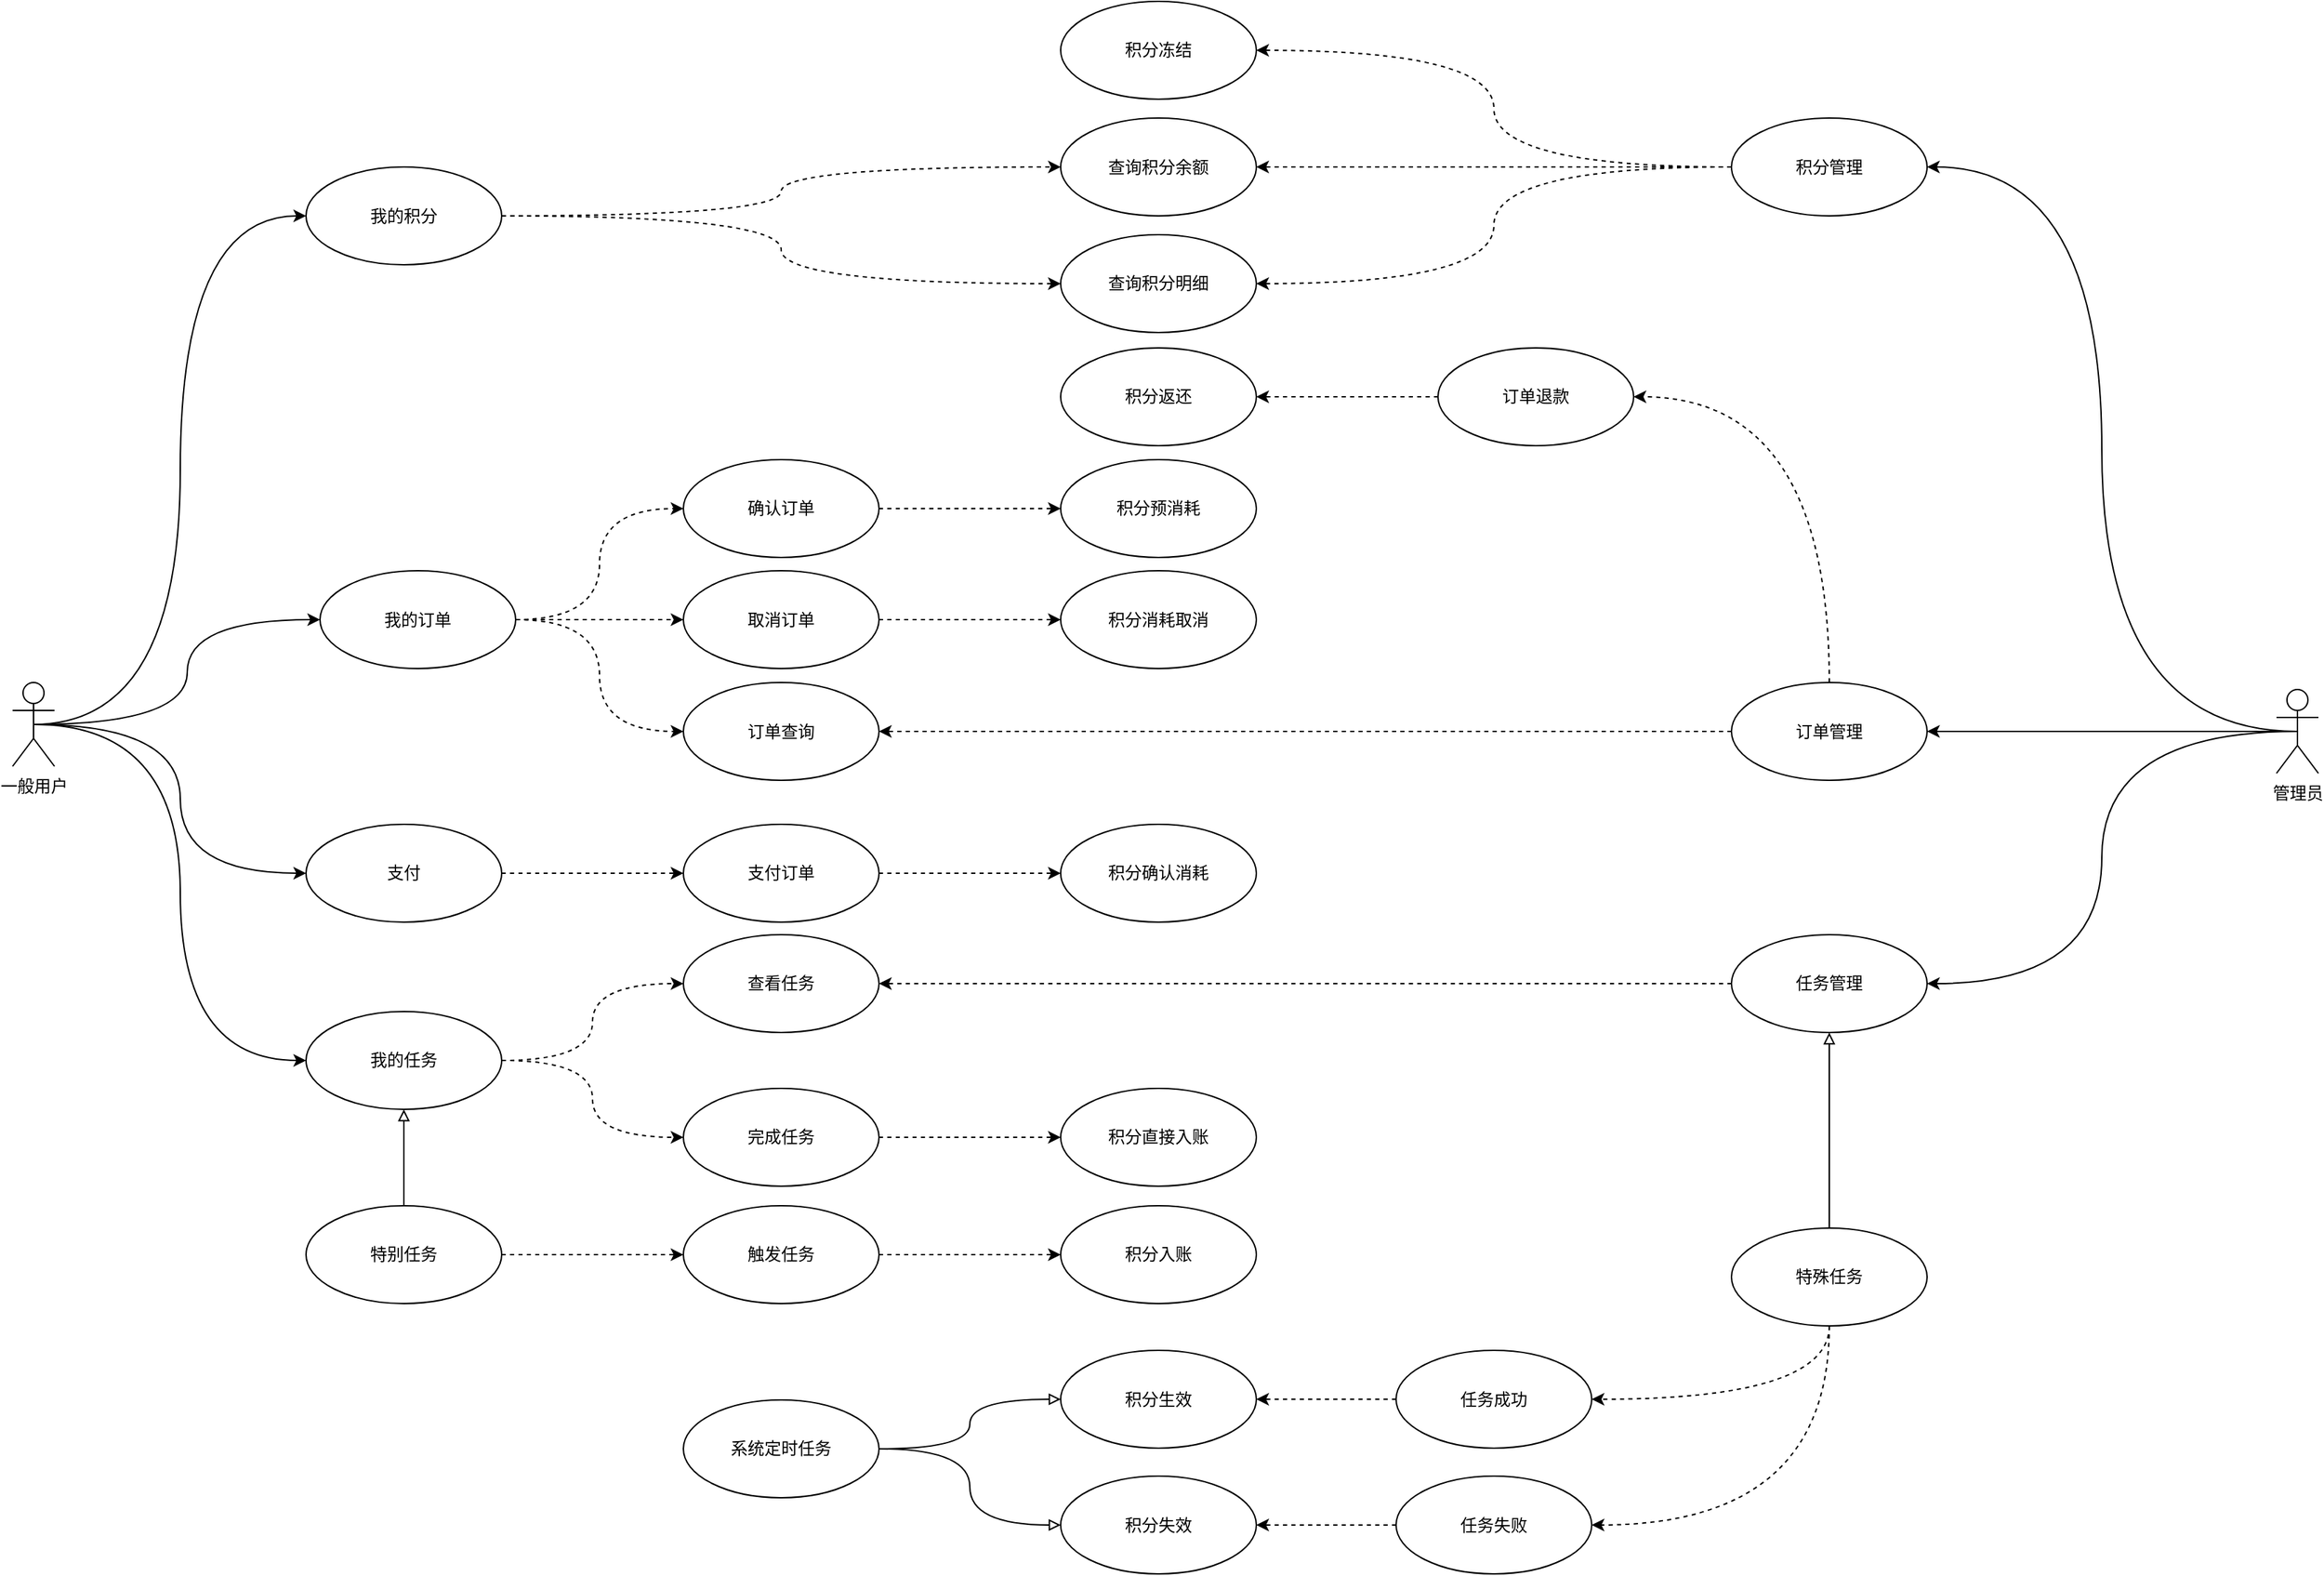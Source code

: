 <mxfile version="12.3.9" type="github" pages="1">
  <diagram id="SW2ZWYa4k1BBShwDUSie" name="第 1 页">
    <mxGraphModel dx="2694" dy="1229" grid="1" gridSize="10" guides="1" tooltips="1" connect="1" arrows="1" fold="1" page="1" pageScale="1" pageWidth="1400" pageHeight="850" math="0" shadow="0">
      <root>
        <mxCell id="0"/>
        <mxCell id="1" parent="0"/>
        <mxCell id="e2E63MVuH42Y2_1gBgpo-25" style="edgeStyle=orthogonalEdgeStyle;curved=1;orthogonalLoop=1;jettySize=auto;html=1;exitX=0.5;exitY=0.5;exitDx=0;exitDy=0;exitPerimeter=0;entryX=1;entryY=0.5;entryDx=0;entryDy=0;endArrow=classic;endFill=1;" edge="1" parent="1" source="k9UrDd0smU3DOVZ3qWHp-37" target="e2E63MVuH42Y2_1gBgpo-21">
          <mxGeometry relative="1" as="geometry"/>
        </mxCell>
        <mxCell id="e2E63MVuH42Y2_1gBgpo-26" style="edgeStyle=orthogonalEdgeStyle;curved=1;orthogonalLoop=1;jettySize=auto;html=1;exitX=0.5;exitY=0.5;exitDx=0;exitDy=0;exitPerimeter=0;entryX=1;entryY=0.5;entryDx=0;entryDy=0;endArrow=classic;endFill=1;" edge="1" parent="1" source="k9UrDd0smU3DOVZ3qWHp-37" target="e2E63MVuH42Y2_1gBgpo-22">
          <mxGeometry relative="1" as="geometry"/>
        </mxCell>
        <mxCell id="e2E63MVuH42Y2_1gBgpo-27" style="edgeStyle=orthogonalEdgeStyle;curved=1;orthogonalLoop=1;jettySize=auto;html=1;exitX=0.5;exitY=0.5;exitDx=0;exitDy=0;exitPerimeter=0;entryX=1;entryY=0.5;entryDx=0;entryDy=0;endArrow=classic;endFill=1;" edge="1" parent="1" source="k9UrDd0smU3DOVZ3qWHp-37" target="e2E63MVuH42Y2_1gBgpo-20">
          <mxGeometry relative="1" as="geometry"/>
        </mxCell>
        <mxCell id="k9UrDd0smU3DOVZ3qWHp-37" value="管理员" style="shape=umlActor;verticalLabelPosition=bottom;labelBackgroundColor=#ffffff;verticalAlign=top;html=1;" parent="1" vertex="1">
          <mxGeometry x="1750" y="934.5" width="30" height="60" as="geometry"/>
        </mxCell>
        <mxCell id="k9UrDd0smU3DOVZ3qWHp-74" value="" style="edgeStyle=orthogonalEdgeStyle;curved=1;orthogonalLoop=1;jettySize=auto;html=1;entryX=0;entryY=0.5;entryDx=0;entryDy=0;exitX=0.5;exitY=0.5;exitDx=0;exitDy=0;exitPerimeter=0;" parent="1" source="k9UrDd0smU3DOVZ3qWHp-43" target="k9UrDd0smU3DOVZ3qWHp-75" edge="1">
          <mxGeometry relative="1" as="geometry">
            <mxPoint x="380" y="1020" as="targetPoint"/>
          </mxGeometry>
        </mxCell>
        <mxCell id="k9UrDd0smU3DOVZ3qWHp-83" style="edgeStyle=orthogonalEdgeStyle;curved=1;orthogonalLoop=1;jettySize=auto;html=1;exitX=0.5;exitY=0.5;exitDx=0;exitDy=0;exitPerimeter=0;entryX=0;entryY=0.5;entryDx=0;entryDy=0;" parent="1" source="k9UrDd0smU3DOVZ3qWHp-43" target="k9UrDd0smU3DOVZ3qWHp-46" edge="1">
          <mxGeometry relative="1" as="geometry"/>
        </mxCell>
        <mxCell id="k9UrDd0smU3DOVZ3qWHp-84" style="edgeStyle=orthogonalEdgeStyle;curved=1;orthogonalLoop=1;jettySize=auto;html=1;exitX=0.5;exitY=0.5;exitDx=0;exitDy=0;exitPerimeter=0;entryX=0;entryY=0.5;entryDx=0;entryDy=0;" parent="1" source="k9UrDd0smU3DOVZ3qWHp-43" target="k9UrDd0smU3DOVZ3qWHp-44" edge="1">
          <mxGeometry relative="1" as="geometry"/>
        </mxCell>
        <mxCell id="k9UrDd0smU3DOVZ3qWHp-90" style="edgeStyle=orthogonalEdgeStyle;curved=1;orthogonalLoop=1;jettySize=auto;html=1;exitX=0.5;exitY=0.5;exitDx=0;exitDy=0;exitPerimeter=0;entryX=0;entryY=0.5;entryDx=0;entryDy=0;" parent="1" source="k9UrDd0smU3DOVZ3qWHp-43" target="k9UrDd0smU3DOVZ3qWHp-89" edge="1">
          <mxGeometry relative="1" as="geometry"/>
        </mxCell>
        <mxCell id="k9UrDd0smU3DOVZ3qWHp-43" value="一般用户" style="shape=umlActor;verticalLabelPosition=bottom;labelBackgroundColor=#ffffff;verticalAlign=top;html=1;" parent="1" vertex="1">
          <mxGeometry x="130" y="929.5" width="30" height="60" as="geometry"/>
        </mxCell>
        <mxCell id="k9UrDd0smU3DOVZ3qWHp-53" style="edgeStyle=orthogonalEdgeStyle;curved=1;orthogonalLoop=1;jettySize=auto;html=1;exitX=1;exitY=0.5;exitDx=0;exitDy=0;entryX=0;entryY=0.5;entryDx=0;entryDy=0;dashed=1;" parent="1" source="k9UrDd0smU3DOVZ3qWHp-44" target="k9UrDd0smU3DOVZ3qWHp-50" edge="1">
          <mxGeometry relative="1" as="geometry"/>
        </mxCell>
        <mxCell id="k9UrDd0smU3DOVZ3qWHp-54" style="edgeStyle=orthogonalEdgeStyle;curved=1;orthogonalLoop=1;jettySize=auto;html=1;exitX=1;exitY=0.5;exitDx=0;exitDy=0;entryX=0;entryY=0.5;entryDx=0;entryDy=0;dashed=1;" parent="1" source="k9UrDd0smU3DOVZ3qWHp-44" target="k9UrDd0smU3DOVZ3qWHp-52" edge="1">
          <mxGeometry relative="1" as="geometry"/>
        </mxCell>
        <mxCell id="k9UrDd0smU3DOVZ3qWHp-44" value="我的积分" style="ellipse;whiteSpace=wrap;html=1;" parent="1" vertex="1">
          <mxGeometry x="340" y="560.5" width="140" height="70" as="geometry"/>
        </mxCell>
        <mxCell id="k9UrDd0smU3DOVZ3qWHp-66" style="edgeStyle=orthogonalEdgeStyle;curved=1;orthogonalLoop=1;jettySize=auto;html=1;exitX=1;exitY=0.5;exitDx=0;exitDy=0;entryX=0;entryY=0.5;entryDx=0;entryDy=0;dashed=1;" parent="1" source="k9UrDd0smU3DOVZ3qWHp-46" target="k9UrDd0smU3DOVZ3qWHp-64" edge="1">
          <mxGeometry relative="1" as="geometry"/>
        </mxCell>
        <mxCell id="k9UrDd0smU3DOVZ3qWHp-67" style="edgeStyle=orthogonalEdgeStyle;curved=1;orthogonalLoop=1;jettySize=auto;html=1;exitX=1;exitY=0.5;exitDx=0;exitDy=0;entryX=0;entryY=0.5;entryDx=0;entryDy=0;dashed=1;" parent="1" source="k9UrDd0smU3DOVZ3qWHp-46" target="k9UrDd0smU3DOVZ3qWHp-65" edge="1">
          <mxGeometry relative="1" as="geometry"/>
        </mxCell>
        <mxCell id="k9UrDd0smU3DOVZ3qWHp-46" value="我的任务" style="ellipse;whiteSpace=wrap;html=1;" parent="1" vertex="1">
          <mxGeometry x="340" y="1165" width="140" height="70" as="geometry"/>
        </mxCell>
        <mxCell id="k9UrDd0smU3DOVZ3qWHp-50" value="查询积分余额" style="ellipse;whiteSpace=wrap;html=1;" parent="1" vertex="1">
          <mxGeometry x="880" y="525.5" width="140" height="70" as="geometry"/>
        </mxCell>
        <mxCell id="k9UrDd0smU3DOVZ3qWHp-52" value="查询积分明细" style="ellipse;whiteSpace=wrap;html=1;" parent="1" vertex="1">
          <mxGeometry x="880" y="609" width="140" height="70" as="geometry"/>
        </mxCell>
        <mxCell id="k9UrDd0smU3DOVZ3qWHp-107" style="edgeStyle=orthogonalEdgeStyle;curved=1;orthogonalLoop=1;jettySize=auto;html=1;exitX=1;exitY=0.5;exitDx=0;exitDy=0;entryX=0;entryY=0.5;entryDx=0;entryDy=0;dashed=1;endArrow=classic;endFill=1;" parent="1" source="k9UrDd0smU3DOVZ3qWHp-59" target="k9UrDd0smU3DOVZ3qWHp-98" edge="1">
          <mxGeometry relative="1" as="geometry"/>
        </mxCell>
        <mxCell id="k9UrDd0smU3DOVZ3qWHp-59" value="支付订单" style="ellipse;whiteSpace=wrap;html=1;" parent="1" vertex="1">
          <mxGeometry x="610" y="1031" width="140" height="70" as="geometry"/>
        </mxCell>
        <mxCell id="k9UrDd0smU3DOVZ3qWHp-62" value="订单查询" style="ellipse;whiteSpace=wrap;html=1;" parent="1" vertex="1">
          <mxGeometry x="610" y="929.5" width="140" height="70" as="geometry"/>
        </mxCell>
        <mxCell id="k9UrDd0smU3DOVZ3qWHp-64" value="查看任务" style="ellipse;whiteSpace=wrap;html=1;" parent="1" vertex="1">
          <mxGeometry x="610" y="1110" width="140" height="70" as="geometry"/>
        </mxCell>
        <mxCell id="e2E63MVuH42Y2_1gBgpo-2" style="edgeStyle=orthogonalEdgeStyle;curved=1;orthogonalLoop=1;jettySize=auto;html=1;exitX=1;exitY=0.5;exitDx=0;exitDy=0;entryX=0;entryY=0.5;entryDx=0;entryDy=0;dashed=1;endArrow=classic;endFill=1;" edge="1" parent="1" source="k9UrDd0smU3DOVZ3qWHp-65" target="e2E63MVuH42Y2_1gBgpo-1">
          <mxGeometry relative="1" as="geometry"/>
        </mxCell>
        <mxCell id="k9UrDd0smU3DOVZ3qWHp-65" value="完成任务" style="ellipse;whiteSpace=wrap;html=1;" parent="1" vertex="1">
          <mxGeometry x="610" y="1220" width="140" height="70" as="geometry"/>
        </mxCell>
        <mxCell id="k9UrDd0smU3DOVZ3qWHp-76" style="edgeStyle=orthogonalEdgeStyle;curved=1;orthogonalLoop=1;jettySize=auto;html=1;exitX=1;exitY=0.5;exitDx=0;exitDy=0;entryX=0;entryY=0.5;entryDx=0;entryDy=0;dashed=1;" parent="1" source="k9UrDd0smU3DOVZ3qWHp-75" target="k9UrDd0smU3DOVZ3qWHp-62" edge="1">
          <mxGeometry relative="1" as="geometry"/>
        </mxCell>
        <mxCell id="k9UrDd0smU3DOVZ3qWHp-78" style="edgeStyle=orthogonalEdgeStyle;curved=1;orthogonalLoop=1;jettySize=auto;html=1;exitX=1;exitY=0.5;exitDx=0;exitDy=0;entryX=0;entryY=0.5;entryDx=0;entryDy=0;dashed=1;" parent="1" source="k9UrDd0smU3DOVZ3qWHp-89" target="k9UrDd0smU3DOVZ3qWHp-59" edge="1">
          <mxGeometry relative="1" as="geometry"/>
        </mxCell>
        <mxCell id="k9UrDd0smU3DOVZ3qWHp-81" style="edgeStyle=orthogonalEdgeStyle;curved=1;orthogonalLoop=1;jettySize=auto;html=1;exitX=1;exitY=0.5;exitDx=0;exitDy=0;entryX=0;entryY=0.5;entryDx=0;entryDy=0;dashed=1;" parent="1" source="k9UrDd0smU3DOVZ3qWHp-75" target="k9UrDd0smU3DOVZ3qWHp-80" edge="1">
          <mxGeometry relative="1" as="geometry"/>
        </mxCell>
        <mxCell id="k9UrDd0smU3DOVZ3qWHp-108" style="edgeStyle=orthogonalEdgeStyle;curved=1;orthogonalLoop=1;jettySize=auto;html=1;exitX=1;exitY=0.5;exitDx=0;exitDy=0;entryX=0;entryY=0.5;entryDx=0;entryDy=0;dashed=1;endArrow=classic;endFill=1;" parent="1" source="k9UrDd0smU3DOVZ3qWHp-75" target="k9UrDd0smU3DOVZ3qWHp-105" edge="1">
          <mxGeometry relative="1" as="geometry"/>
        </mxCell>
        <mxCell id="k9UrDd0smU3DOVZ3qWHp-75" value="我的订单" style="ellipse;whiteSpace=wrap;html=1;" parent="1" vertex="1">
          <mxGeometry x="350" y="849.5" width="140" height="70" as="geometry"/>
        </mxCell>
        <mxCell id="k9UrDd0smU3DOVZ3qWHp-97" style="edgeStyle=orthogonalEdgeStyle;curved=1;orthogonalLoop=1;jettySize=auto;html=1;exitX=1;exitY=0.5;exitDx=0;exitDy=0;dashed=1;" parent="1" source="k9UrDd0smU3DOVZ3qWHp-80" target="k9UrDd0smU3DOVZ3qWHp-96" edge="1">
          <mxGeometry relative="1" as="geometry"/>
        </mxCell>
        <mxCell id="k9UrDd0smU3DOVZ3qWHp-80" value="取消订单" style="ellipse;whiteSpace=wrap;html=1;" parent="1" vertex="1">
          <mxGeometry x="610" y="849.5" width="140" height="70" as="geometry"/>
        </mxCell>
        <mxCell id="k9UrDd0smU3DOVZ3qWHp-89" value="支付" style="ellipse;whiteSpace=wrap;html=1;" parent="1" vertex="1">
          <mxGeometry x="340" y="1031" width="140" height="70" as="geometry"/>
        </mxCell>
        <mxCell id="k9UrDd0smU3DOVZ3qWHp-91" value="积分预消耗" style="ellipse;whiteSpace=wrap;html=1;" parent="1" vertex="1">
          <mxGeometry x="880" y="770" width="140" height="70" as="geometry"/>
        </mxCell>
        <mxCell id="k9UrDd0smU3DOVZ3qWHp-96" value="积分消耗取消" style="ellipse;whiteSpace=wrap;html=1;" parent="1" vertex="1">
          <mxGeometry x="880" y="849.5" width="140" height="70" as="geometry"/>
        </mxCell>
        <mxCell id="k9UrDd0smU3DOVZ3qWHp-98" value="积分确认消耗" style="ellipse;whiteSpace=wrap;html=1;" parent="1" vertex="1">
          <mxGeometry x="880" y="1031" width="140" height="70" as="geometry"/>
        </mxCell>
        <mxCell id="e2E63MVuH42Y2_1gBgpo-8" style="edgeStyle=orthogonalEdgeStyle;curved=1;orthogonalLoop=1;jettySize=auto;html=1;exitX=1;exitY=0.5;exitDx=0;exitDy=0;entryX=0;entryY=0.5;entryDx=0;entryDy=0;dashed=1;endArrow=classic;endFill=1;" edge="1" parent="1" source="e2E63MVuH42Y2_1gBgpo-13" target="e2E63MVuH42Y2_1gBgpo-5">
          <mxGeometry relative="1" as="geometry"/>
        </mxCell>
        <mxCell id="e2E63MVuH42Y2_1gBgpo-9" style="edgeStyle=orthogonalEdgeStyle;curved=1;orthogonalLoop=1;jettySize=auto;html=1;exitX=0;exitY=0.5;exitDx=0;exitDy=0;entryX=1;entryY=0.5;entryDx=0;entryDy=0;dashed=1;endArrow=classic;endFill=1;" edge="1" parent="1" source="k9UrDd0smU3DOVZ3qWHp-99" target="e2E63MVuH42Y2_1gBgpo-6">
          <mxGeometry relative="1" as="geometry"/>
        </mxCell>
        <mxCell id="k9UrDd0smU3DOVZ3qWHp-99" value="任务成功" style="ellipse;whiteSpace=wrap;html=1;" parent="1" vertex="1">
          <mxGeometry x="1120" y="1407.5" width="140" height="70" as="geometry"/>
        </mxCell>
        <mxCell id="k9UrDd0smU3DOVZ3qWHp-106" style="edgeStyle=orthogonalEdgeStyle;curved=1;orthogonalLoop=1;jettySize=auto;html=1;exitX=1;exitY=0.5;exitDx=0;exitDy=0;entryX=0;entryY=0.5;entryDx=0;entryDy=0;dashed=1;endArrow=classic;endFill=1;" parent="1" source="k9UrDd0smU3DOVZ3qWHp-105" target="k9UrDd0smU3DOVZ3qWHp-91" edge="1">
          <mxGeometry relative="1" as="geometry"/>
        </mxCell>
        <mxCell id="k9UrDd0smU3DOVZ3qWHp-105" value="确认订单" style="ellipse;whiteSpace=wrap;html=1;" parent="1" vertex="1">
          <mxGeometry x="610" y="770" width="140" height="70" as="geometry"/>
        </mxCell>
        <mxCell id="e2E63MVuH42Y2_1gBgpo-1" value="积分直接入账" style="ellipse;whiteSpace=wrap;html=1;" vertex="1" parent="1">
          <mxGeometry x="880" y="1220" width="140" height="70" as="geometry"/>
        </mxCell>
        <mxCell id="e2E63MVuH42Y2_1gBgpo-4" style="edgeStyle=orthogonalEdgeStyle;curved=1;orthogonalLoop=1;jettySize=auto;html=1;exitX=0.5;exitY=0;exitDx=0;exitDy=0;entryX=0.5;entryY=1;entryDx=0;entryDy=0;endArrow=block;endFill=0;" edge="1" parent="1" source="e2E63MVuH42Y2_1gBgpo-3" target="k9UrDd0smU3DOVZ3qWHp-46">
          <mxGeometry relative="1" as="geometry"/>
        </mxCell>
        <mxCell id="e2E63MVuH42Y2_1gBgpo-14" style="edgeStyle=orthogonalEdgeStyle;curved=1;orthogonalLoop=1;jettySize=auto;html=1;exitX=1;exitY=0.5;exitDx=0;exitDy=0;entryX=0;entryY=0.5;entryDx=0;entryDy=0;dashed=1;endArrow=classic;endFill=1;" edge="1" parent="1" source="e2E63MVuH42Y2_1gBgpo-3" target="e2E63MVuH42Y2_1gBgpo-13">
          <mxGeometry relative="1" as="geometry"/>
        </mxCell>
        <mxCell id="e2E63MVuH42Y2_1gBgpo-3" value="特别任务" style="ellipse;whiteSpace=wrap;html=1;" vertex="1" parent="1">
          <mxGeometry x="340" y="1304" width="140" height="70" as="geometry"/>
        </mxCell>
        <mxCell id="e2E63MVuH42Y2_1gBgpo-5" value="积分入账" style="ellipse;whiteSpace=wrap;html=1;" vertex="1" parent="1">
          <mxGeometry x="880" y="1304" width="140" height="70" as="geometry"/>
        </mxCell>
        <mxCell id="e2E63MVuH42Y2_1gBgpo-6" value="积分生效" style="ellipse;whiteSpace=wrap;html=1;" vertex="1" parent="1">
          <mxGeometry x="880" y="1407.5" width="140" height="70" as="geometry"/>
        </mxCell>
        <mxCell id="e2E63MVuH42Y2_1gBgpo-13" value="触发任务" style="ellipse;whiteSpace=wrap;html=1;" vertex="1" parent="1">
          <mxGeometry x="610" y="1304" width="140" height="70" as="geometry"/>
        </mxCell>
        <mxCell id="e2E63MVuH42Y2_1gBgpo-15" style="edgeStyle=orthogonalEdgeStyle;curved=1;orthogonalLoop=1;jettySize=auto;html=1;exitX=0;exitY=0.5;exitDx=0;exitDy=0;entryX=1;entryY=0.5;entryDx=0;entryDy=0;dashed=1;endArrow=classic;endFill=1;" edge="1" source="e2E63MVuH42Y2_1gBgpo-16" target="e2E63MVuH42Y2_1gBgpo-17" parent="1">
          <mxGeometry relative="1" as="geometry"/>
        </mxCell>
        <mxCell id="e2E63MVuH42Y2_1gBgpo-16" value="任务失败" style="ellipse;whiteSpace=wrap;html=1;" vertex="1" parent="1">
          <mxGeometry x="1120" y="1497.5" width="140" height="70" as="geometry"/>
        </mxCell>
        <mxCell id="e2E63MVuH42Y2_1gBgpo-17" value="积分失效" style="ellipse;whiteSpace=wrap;html=1;" vertex="1" parent="1">
          <mxGeometry x="880" y="1497.5" width="140" height="70" as="geometry"/>
        </mxCell>
        <mxCell id="e2E63MVuH42Y2_1gBgpo-30" style="edgeStyle=orthogonalEdgeStyle;curved=1;orthogonalLoop=1;jettySize=auto;html=1;exitX=0;exitY=0.5;exitDx=0;exitDy=0;entryX=1;entryY=0.5;entryDx=0;entryDy=0;dashed=1;endArrow=classic;endFill=1;" edge="1" parent="1" source="e2E63MVuH42Y2_1gBgpo-20" target="k9UrDd0smU3DOVZ3qWHp-64">
          <mxGeometry relative="1" as="geometry"/>
        </mxCell>
        <mxCell id="e2E63MVuH42Y2_1gBgpo-31" style="edgeStyle=orthogonalEdgeStyle;curved=1;orthogonalLoop=1;jettySize=auto;html=1;entryX=1;entryY=0.5;entryDx=0;entryDy=0;dashed=1;endArrow=classic;endFill=1;exitX=0.5;exitY=1;exitDx=0;exitDy=0;" edge="1" parent="1" source="e2E63MVuH42Y2_1gBgpo-44" target="k9UrDd0smU3DOVZ3qWHp-99">
          <mxGeometry relative="1" as="geometry">
            <mxPoint x="1430" y="1310" as="sourcePoint"/>
          </mxGeometry>
        </mxCell>
        <mxCell id="e2E63MVuH42Y2_1gBgpo-32" style="edgeStyle=orthogonalEdgeStyle;curved=1;orthogonalLoop=1;jettySize=auto;html=1;exitX=0.5;exitY=1;exitDx=0;exitDy=0;entryX=1;entryY=0.5;entryDx=0;entryDy=0;dashed=1;endArrow=classic;endFill=1;" edge="1" parent="1" source="e2E63MVuH42Y2_1gBgpo-44" target="e2E63MVuH42Y2_1gBgpo-16">
          <mxGeometry relative="1" as="geometry"/>
        </mxCell>
        <mxCell id="e2E63MVuH42Y2_1gBgpo-20" value="任务管理" style="ellipse;whiteSpace=wrap;html=1;" vertex="1" parent="1">
          <mxGeometry x="1360" y="1110" width="140" height="70" as="geometry"/>
        </mxCell>
        <mxCell id="e2E63MVuH42Y2_1gBgpo-39" style="edgeStyle=orthogonalEdgeStyle;curved=1;orthogonalLoop=1;jettySize=auto;html=1;exitX=0;exitY=0.5;exitDx=0;exitDy=0;entryX=1;entryY=0.5;entryDx=0;entryDy=0;dashed=1;endArrow=classic;endFill=1;" edge="1" parent="1" source="e2E63MVuH42Y2_1gBgpo-21" target="k9UrDd0smU3DOVZ3qWHp-50">
          <mxGeometry relative="1" as="geometry"/>
        </mxCell>
        <mxCell id="e2E63MVuH42Y2_1gBgpo-40" style="edgeStyle=orthogonalEdgeStyle;curved=1;orthogonalLoop=1;jettySize=auto;html=1;exitX=0;exitY=0.5;exitDx=0;exitDy=0;entryX=1;entryY=0.5;entryDx=0;entryDy=0;dashed=1;endArrow=classic;endFill=1;" edge="1" parent="1" source="e2E63MVuH42Y2_1gBgpo-21" target="k9UrDd0smU3DOVZ3qWHp-52">
          <mxGeometry relative="1" as="geometry"/>
        </mxCell>
        <mxCell id="e2E63MVuH42Y2_1gBgpo-42" style="edgeStyle=orthogonalEdgeStyle;curved=1;orthogonalLoop=1;jettySize=auto;html=1;exitX=0;exitY=0.5;exitDx=0;exitDy=0;entryX=1;entryY=0.5;entryDx=0;entryDy=0;dashed=1;endArrow=classic;endFill=1;" edge="1" parent="1" source="e2E63MVuH42Y2_1gBgpo-21" target="e2E63MVuH42Y2_1gBgpo-41">
          <mxGeometry relative="1" as="geometry"/>
        </mxCell>
        <mxCell id="e2E63MVuH42Y2_1gBgpo-21" value="积分管理" style="ellipse;whiteSpace=wrap;html=1;" vertex="1" parent="1">
          <mxGeometry x="1360" y="525.5" width="140" height="70" as="geometry"/>
        </mxCell>
        <mxCell id="e2E63MVuH42Y2_1gBgpo-33" style="edgeStyle=orthogonalEdgeStyle;curved=1;orthogonalLoop=1;jettySize=auto;html=1;exitX=0;exitY=0.5;exitDx=0;exitDy=0;entryX=1;entryY=0.5;entryDx=0;entryDy=0;dashed=1;endArrow=classic;endFill=1;" edge="1" parent="1" source="e2E63MVuH42Y2_1gBgpo-22" target="k9UrDd0smU3DOVZ3qWHp-62">
          <mxGeometry relative="1" as="geometry"/>
        </mxCell>
        <mxCell id="e2E63MVuH42Y2_1gBgpo-35" style="edgeStyle=orthogonalEdgeStyle;curved=1;orthogonalLoop=1;jettySize=auto;html=1;exitX=0.5;exitY=0;exitDx=0;exitDy=0;entryX=1;entryY=0.5;entryDx=0;entryDy=0;dashed=1;endArrow=classic;endFill=1;" edge="1" parent="1" source="e2E63MVuH42Y2_1gBgpo-22" target="e2E63MVuH42Y2_1gBgpo-34">
          <mxGeometry relative="1" as="geometry"/>
        </mxCell>
        <mxCell id="e2E63MVuH42Y2_1gBgpo-22" value="订单管理" style="ellipse;whiteSpace=wrap;html=1;" vertex="1" parent="1">
          <mxGeometry x="1360" y="929.5" width="140" height="70" as="geometry"/>
        </mxCell>
        <mxCell id="e2E63MVuH42Y2_1gBgpo-37" style="edgeStyle=orthogonalEdgeStyle;curved=1;orthogonalLoop=1;jettySize=auto;html=1;exitX=0;exitY=0.5;exitDx=0;exitDy=0;dashed=1;endArrow=classic;endFill=1;entryX=1;entryY=0.5;entryDx=0;entryDy=0;" edge="1" parent="1" source="e2E63MVuH42Y2_1gBgpo-34" target="e2E63MVuH42Y2_1gBgpo-38">
          <mxGeometry relative="1" as="geometry">
            <mxPoint x="1020" y="930" as="targetPoint"/>
          </mxGeometry>
        </mxCell>
        <mxCell id="e2E63MVuH42Y2_1gBgpo-34" value="订单退款" style="ellipse;whiteSpace=wrap;html=1;" vertex="1" parent="1">
          <mxGeometry x="1150" y="690" width="140" height="70" as="geometry"/>
        </mxCell>
        <mxCell id="e2E63MVuH42Y2_1gBgpo-38" value="积分返还" style="ellipse;whiteSpace=wrap;html=1;" vertex="1" parent="1">
          <mxGeometry x="880" y="690" width="140" height="70" as="geometry"/>
        </mxCell>
        <mxCell id="e2E63MVuH42Y2_1gBgpo-41" value="积分冻结" style="ellipse;whiteSpace=wrap;html=1;" vertex="1" parent="1">
          <mxGeometry x="880" y="442" width="140" height="70" as="geometry"/>
        </mxCell>
        <mxCell id="e2E63MVuH42Y2_1gBgpo-45" style="edgeStyle=orthogonalEdgeStyle;curved=1;orthogonalLoop=1;jettySize=auto;html=1;exitX=0.5;exitY=0;exitDx=0;exitDy=0;entryX=0.5;entryY=1;entryDx=0;entryDy=0;endArrow=block;endFill=0;" edge="1" parent="1" source="e2E63MVuH42Y2_1gBgpo-44" target="e2E63MVuH42Y2_1gBgpo-20">
          <mxGeometry relative="1" as="geometry"/>
        </mxCell>
        <mxCell id="e2E63MVuH42Y2_1gBgpo-44" value="特殊任务" style="ellipse;whiteSpace=wrap;html=1;" vertex="1" parent="1">
          <mxGeometry x="1360" y="1320" width="140" height="70" as="geometry"/>
        </mxCell>
        <mxCell id="e2E63MVuH42Y2_1gBgpo-48" style="edgeStyle=orthogonalEdgeStyle;curved=1;orthogonalLoop=1;jettySize=auto;html=1;exitX=1;exitY=0.5;exitDx=0;exitDy=0;endArrow=block;endFill=0;" edge="1" parent="1" source="e2E63MVuH42Y2_1gBgpo-47" target="e2E63MVuH42Y2_1gBgpo-6">
          <mxGeometry relative="1" as="geometry"/>
        </mxCell>
        <mxCell id="e2E63MVuH42Y2_1gBgpo-49" style="edgeStyle=orthogonalEdgeStyle;curved=1;orthogonalLoop=1;jettySize=auto;html=1;exitX=1;exitY=0.5;exitDx=0;exitDy=0;entryX=0;entryY=0.5;entryDx=0;entryDy=0;endArrow=block;endFill=0;" edge="1" parent="1" source="e2E63MVuH42Y2_1gBgpo-47" target="e2E63MVuH42Y2_1gBgpo-17">
          <mxGeometry relative="1" as="geometry"/>
        </mxCell>
        <mxCell id="e2E63MVuH42Y2_1gBgpo-47" value="系统定时任务" style="ellipse;whiteSpace=wrap;html=1;" vertex="1" parent="1">
          <mxGeometry x="610" y="1443" width="140" height="70" as="geometry"/>
        </mxCell>
      </root>
    </mxGraphModel>
  </diagram>
</mxfile>
